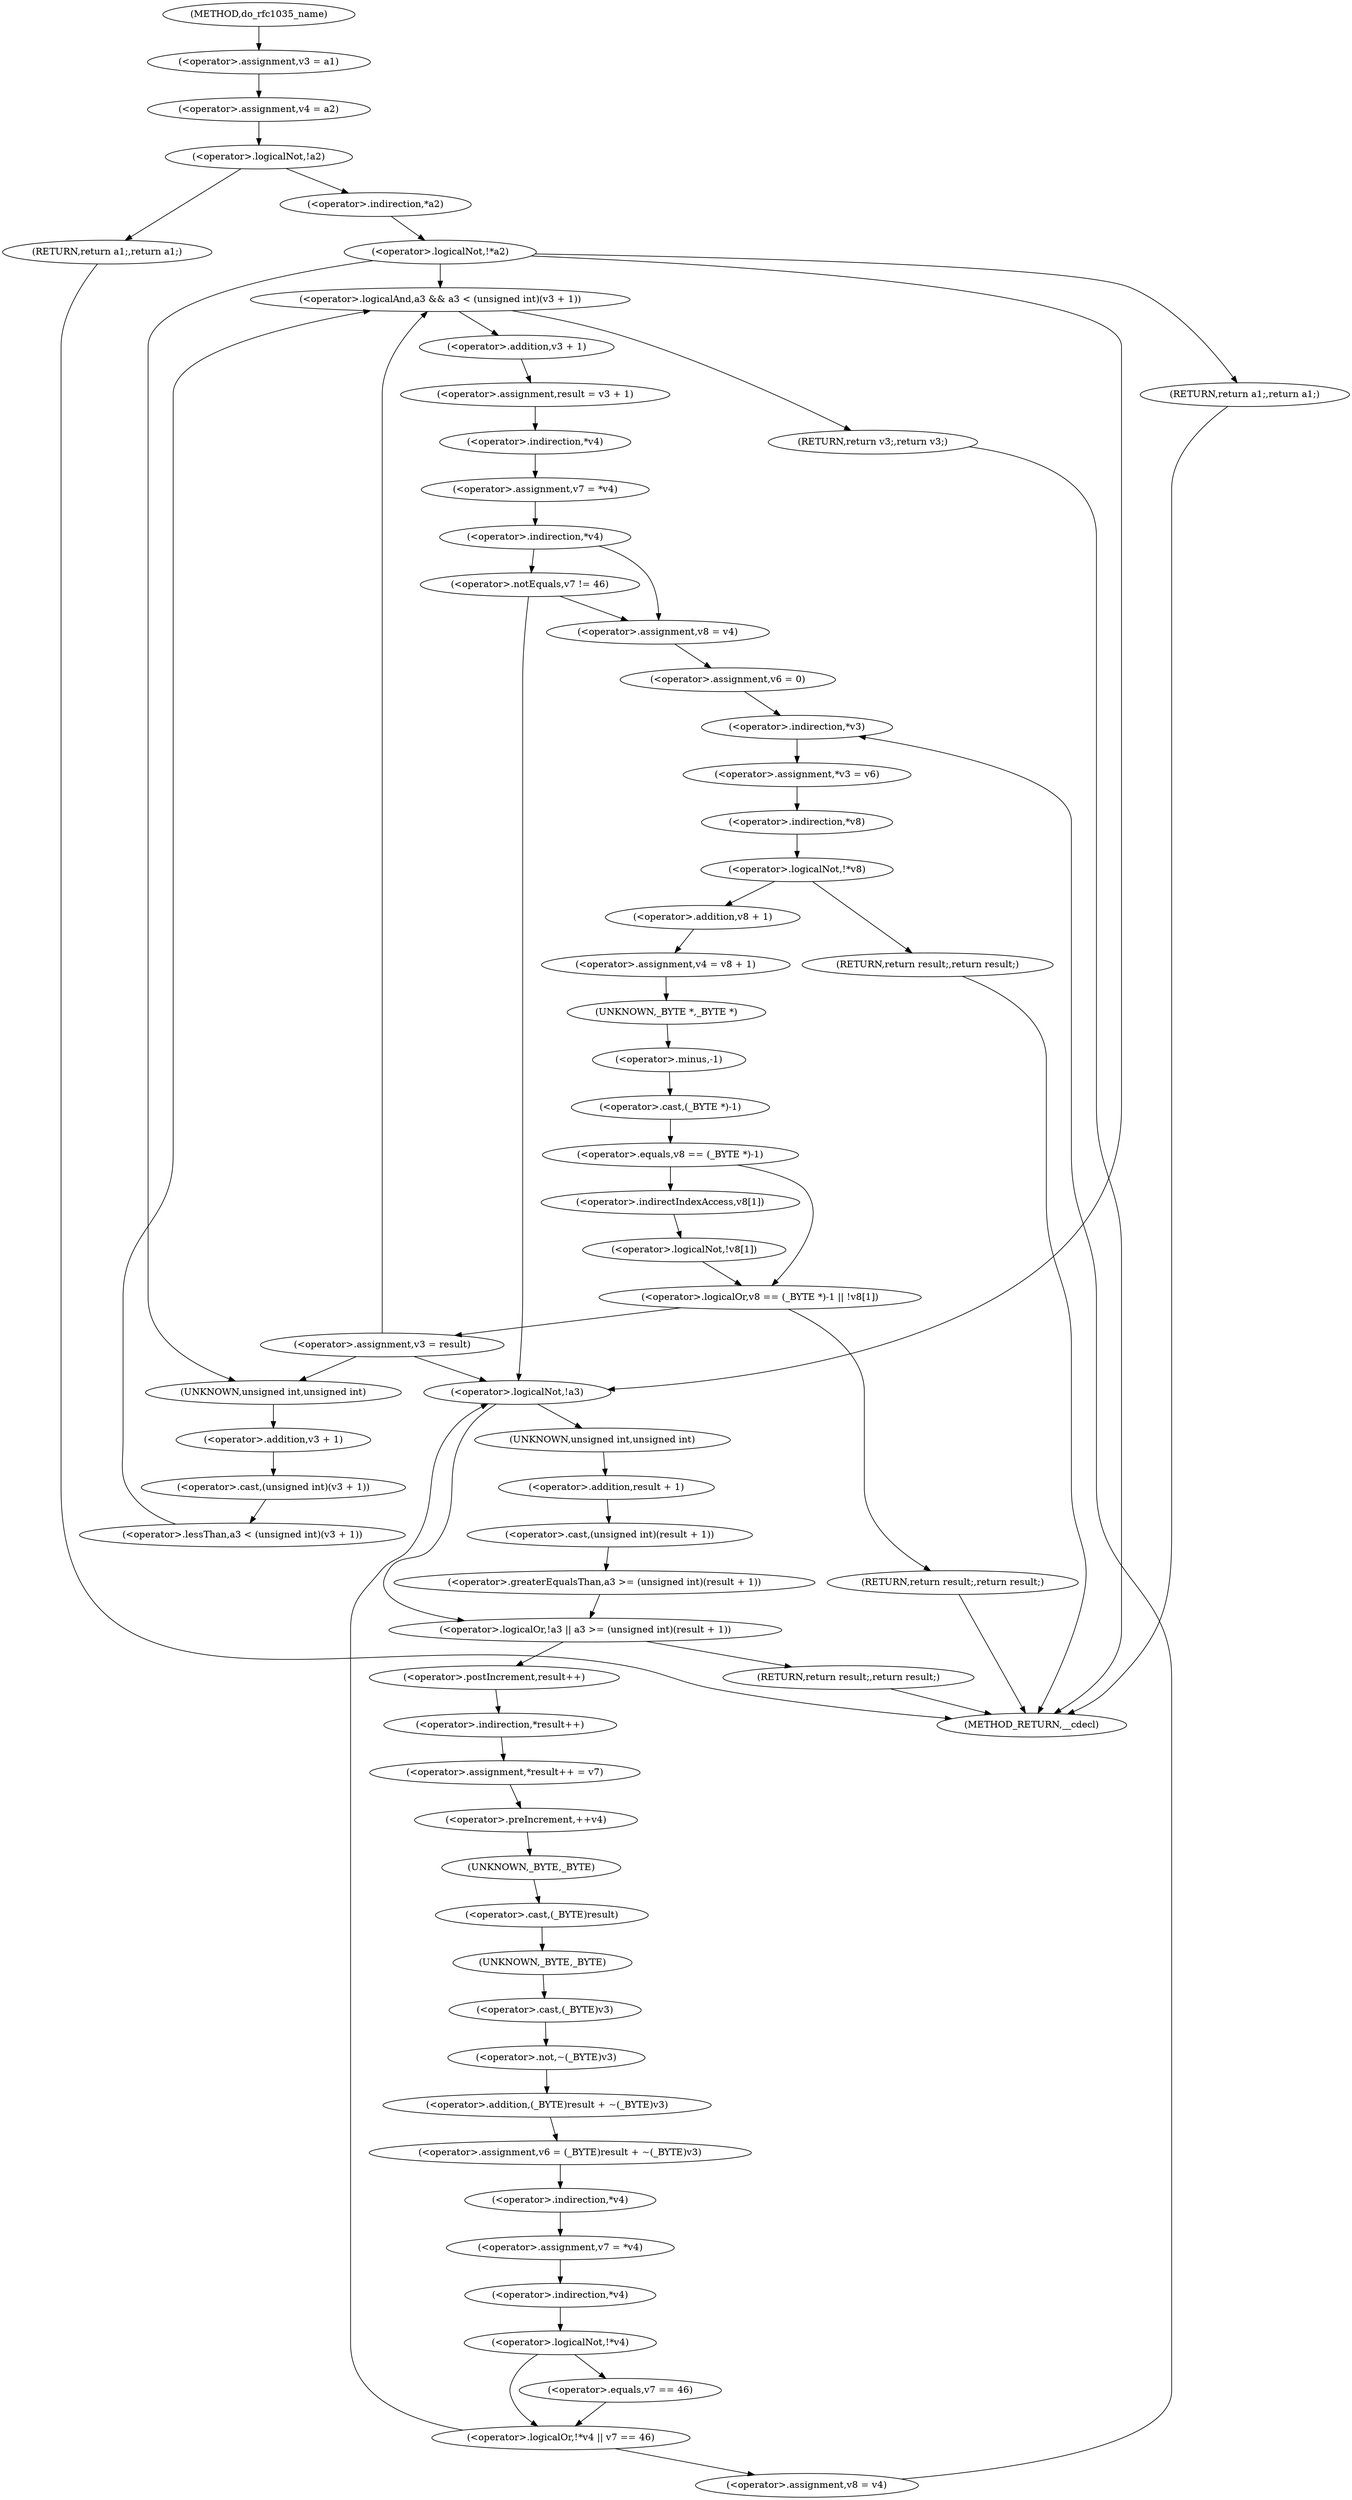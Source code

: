 digraph do_rfc1035_name {  
"1000118" [label = "(<operator>.assignment,v3 = a1)" ]
"1000121" [label = "(<operator>.assignment,v4 = a2)" ]
"1000125" [label = "(<operator>.logicalNot,!a2)" ]
"1000127" [label = "(RETURN,return a1;,return a1;)" ]
"1000130" [label = "(<operator>.logicalNot,!*a2)" ]
"1000131" [label = "(<operator>.indirection,*a2)" ]
"1000133" [label = "(RETURN,return a1;,return a1;)" ]
"1000139" [label = "(<operator>.logicalAnd,a3 && a3 < (unsigned int)(v3 + 1))" ]
"1000141" [label = "(<operator>.lessThan,a3 < (unsigned int)(v3 + 1))" ]
"1000143" [label = "(<operator>.cast,(unsigned int)(v3 + 1))" ]
"1000144" [label = "(UNKNOWN,unsigned int,unsigned int)" ]
"1000145" [label = "(<operator>.addition,v3 + 1)" ]
"1000148" [label = "(RETURN,return v3;,return v3;)" ]
"1000150" [label = "(<operator>.assignment,result = v3 + 1)" ]
"1000152" [label = "(<operator>.addition,v3 + 1)" ]
"1000155" [label = "(<operator>.assignment,v7 = *v4)" ]
"1000157" [label = "(<operator>.indirection,*v4)" ]
"1000160" [label = "(<operator>.indirection,*v4)" ]
"1000164" [label = "(<operator>.notEquals,v7 != 46)" ]
"1000168" [label = "(<operator>.assignment,v8 = v4)" ]
"1000171" [label = "(<operator>.assignment,v6 = 0)" ]
"1000175" [label = "(<operator>.assignment,*v3 = v6)" ]
"1000176" [label = "(<operator>.indirection,*v3)" ]
"1000180" [label = "(<operator>.logicalNot,!*v8)" ]
"1000181" [label = "(<operator>.indirection,*v8)" ]
"1000183" [label = "(RETURN,return result;,return result;)" ]
"1000185" [label = "(<operator>.assignment,v4 = v8 + 1)" ]
"1000187" [label = "(<operator>.addition,v8 + 1)" ]
"1000191" [label = "(<operator>.logicalOr,v8 == (_BYTE *)-1 || !v8[1])" ]
"1000192" [label = "(<operator>.equals,v8 == (_BYTE *)-1)" ]
"1000194" [label = "(<operator>.cast,(_BYTE *)-1)" ]
"1000195" [label = "(UNKNOWN,_BYTE *,_BYTE *)" ]
"1000196" [label = "(<operator>.minus,-1)" ]
"1000198" [label = "(<operator>.logicalNot,!v8[1])" ]
"1000199" [label = "(<operator>.indirectIndexAccess,v8[1])" ]
"1000202" [label = "(RETURN,return result;,return result;)" ]
"1000204" [label = "(<operator>.assignment,v3 = result)" ]
"1000208" [label = "(<operator>.logicalOr,!a3 || a3 >= (unsigned int)(result + 1))" ]
"1000209" [label = "(<operator>.logicalNot,!a3)" ]
"1000211" [label = "(<operator>.greaterEqualsThan,a3 >= (unsigned int)(result + 1))" ]
"1000213" [label = "(<operator>.cast,(unsigned int)(result + 1))" ]
"1000214" [label = "(UNKNOWN,unsigned int,unsigned int)" ]
"1000215" [label = "(<operator>.addition,result + 1)" ]
"1000219" [label = "(<operator>.assignment,*result++ = v7)" ]
"1000220" [label = "(<operator>.indirection,*result++)" ]
"1000221" [label = "(<operator>.postIncrement,result++)" ]
"1000224" [label = "(<operator>.preIncrement,++v4)" ]
"1000226" [label = "(<operator>.assignment,v6 = (_BYTE)result + ~(_BYTE)v3)" ]
"1000228" [label = "(<operator>.addition,(_BYTE)result + ~(_BYTE)v3)" ]
"1000229" [label = "(<operator>.cast,(_BYTE)result)" ]
"1000230" [label = "(UNKNOWN,_BYTE,_BYTE)" ]
"1000232" [label = "(<operator>.not,~(_BYTE)v3)" ]
"1000233" [label = "(<operator>.cast,(_BYTE)v3)" ]
"1000234" [label = "(UNKNOWN,_BYTE,_BYTE)" ]
"1000236" [label = "(<operator>.assignment,v7 = *v4)" ]
"1000238" [label = "(<operator>.indirection,*v4)" ]
"1000241" [label = "(<operator>.logicalOr,!*v4 || v7 == 46)" ]
"1000242" [label = "(<operator>.logicalNot,!*v4)" ]
"1000243" [label = "(<operator>.indirection,*v4)" ]
"1000245" [label = "(<operator>.equals,v7 == 46)" ]
"1000249" [label = "(<operator>.assignment,v8 = v4)" ]
"1000253" [label = "(RETURN,return result;,return result;)" ]
"1000107" [label = "(METHOD,do_rfc1035_name)" ]
"1000255" [label = "(METHOD_RETURN,__cdecl)" ]
  "1000118" -> "1000121" 
  "1000121" -> "1000125" 
  "1000125" -> "1000127" 
  "1000125" -> "1000131" 
  "1000127" -> "1000255" 
  "1000130" -> "1000133" 
  "1000130" -> "1000139" 
  "1000130" -> "1000144" 
  "1000130" -> "1000209" 
  "1000131" -> "1000130" 
  "1000133" -> "1000255" 
  "1000139" -> "1000148" 
  "1000139" -> "1000152" 
  "1000141" -> "1000139" 
  "1000143" -> "1000141" 
  "1000144" -> "1000145" 
  "1000145" -> "1000143" 
  "1000148" -> "1000255" 
  "1000150" -> "1000157" 
  "1000152" -> "1000150" 
  "1000155" -> "1000160" 
  "1000157" -> "1000155" 
  "1000160" -> "1000164" 
  "1000160" -> "1000168" 
  "1000164" -> "1000209" 
  "1000164" -> "1000168" 
  "1000168" -> "1000171" 
  "1000171" -> "1000176" 
  "1000175" -> "1000181" 
  "1000176" -> "1000175" 
  "1000180" -> "1000183" 
  "1000180" -> "1000187" 
  "1000181" -> "1000180" 
  "1000183" -> "1000255" 
  "1000185" -> "1000195" 
  "1000187" -> "1000185" 
  "1000191" -> "1000202" 
  "1000191" -> "1000204" 
  "1000192" -> "1000191" 
  "1000192" -> "1000199" 
  "1000194" -> "1000192" 
  "1000195" -> "1000196" 
  "1000196" -> "1000194" 
  "1000198" -> "1000191" 
  "1000199" -> "1000198" 
  "1000202" -> "1000255" 
  "1000204" -> "1000139" 
  "1000204" -> "1000144" 
  "1000204" -> "1000209" 
  "1000208" -> "1000221" 
  "1000208" -> "1000253" 
  "1000209" -> "1000208" 
  "1000209" -> "1000214" 
  "1000211" -> "1000208" 
  "1000213" -> "1000211" 
  "1000214" -> "1000215" 
  "1000215" -> "1000213" 
  "1000219" -> "1000224" 
  "1000220" -> "1000219" 
  "1000221" -> "1000220" 
  "1000224" -> "1000230" 
  "1000226" -> "1000238" 
  "1000228" -> "1000226" 
  "1000229" -> "1000234" 
  "1000230" -> "1000229" 
  "1000232" -> "1000228" 
  "1000233" -> "1000232" 
  "1000234" -> "1000233" 
  "1000236" -> "1000243" 
  "1000238" -> "1000236" 
  "1000241" -> "1000209" 
  "1000241" -> "1000249" 
  "1000242" -> "1000241" 
  "1000242" -> "1000245" 
  "1000243" -> "1000242" 
  "1000245" -> "1000241" 
  "1000249" -> "1000176" 
  "1000253" -> "1000255" 
  "1000107" -> "1000118" 
}

